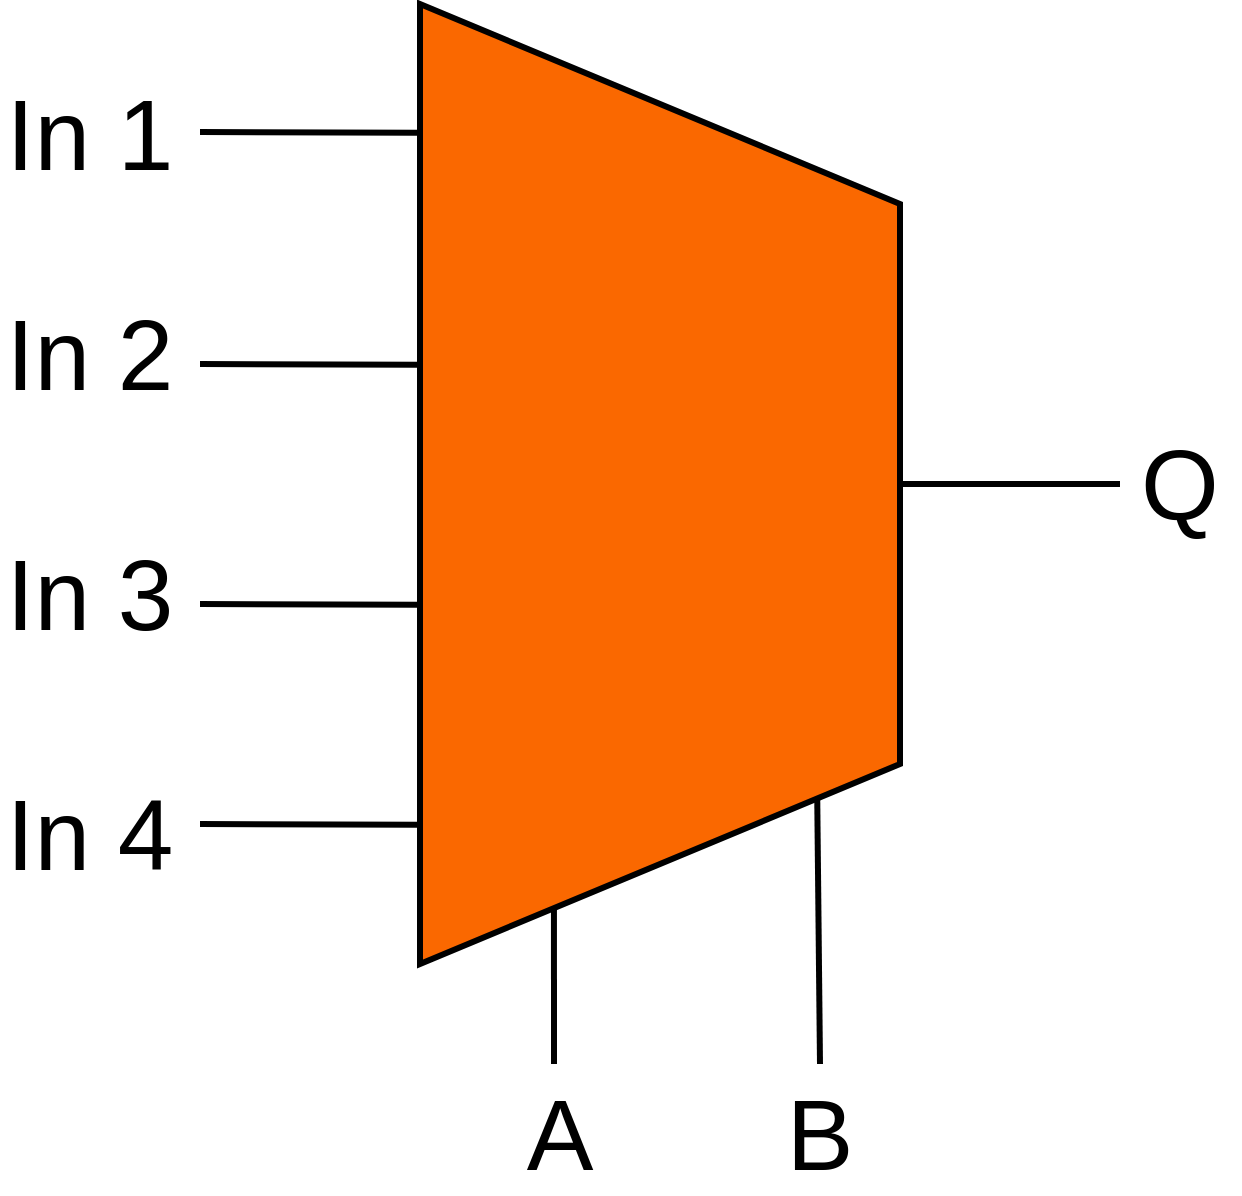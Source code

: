 <mxfile version="20.2.3" type="device"><diagram id="OM5gfYyQctFL0PfUlYot" name="Page-1"><mxGraphModel dx="1354" dy="1490" grid="1" gridSize="10" guides="1" tooltips="1" connect="1" arrows="1" fold="1" page="1" pageScale="1" pageWidth="850" pageHeight="1100" math="0" shadow="0"><root><mxCell id="0"/><mxCell id="1" parent="0"/><mxCell id="Dr5Hx3zho81nRIPRIn6s-1" style="edgeStyle=orthogonalEdgeStyle;rounded=0;jumpStyle=arc;jumpSize=25;orthogonalLoop=1;jettySize=auto;html=1;exitX=0.5;exitY=0;exitDx=0;exitDy=0;fontSize=50;endArrow=none;endFill=0;strokeWidth=3;" edge="1" parent="1" source="Dr5Hx3zho81nRIPRIn6s-2"><mxGeometry relative="1" as="geometry"><mxPoint x="1525" y="440" as="targetPoint"/></mxGeometry></mxCell><mxCell id="Dr5Hx3zho81nRIPRIn6s-2" value="" style="shape=trapezoid;perimeter=trapezoidPerimeter;whiteSpace=wrap;html=1;fixedSize=1;fontSize=50;strokeWidth=3;fillColor=#fa6800;aspect=fixed;rotation=90;size=100;strokeColor=#000000;fontColor=#000000;" vertex="1" parent="1"><mxGeometry x="1055" y="320" width="480" height="240" as="geometry"/></mxCell><mxCell id="Dr5Hx3zho81nRIPRIn6s-3" value="" style="endArrow=none;html=1;rounded=0;fontSize=50;strokeWidth=3;jumpStyle=arc;jumpSize=25;entryX=0.134;entryY=1.006;entryDx=0;entryDy=0;entryPerimeter=0;" edge="1" parent="1" target="Dr5Hx3zho81nRIPRIn6s-2"><mxGeometry width="50" height="50" relative="1" as="geometry"><mxPoint x="1065" y="264.0" as="sourcePoint"/><mxPoint x="1285" y="390" as="targetPoint"/></mxGeometry></mxCell><mxCell id="Dr5Hx3zho81nRIPRIn6s-4" value="" style="endArrow=none;html=1;rounded=0;fontSize=50;strokeWidth=3;jumpStyle=arc;jumpSize=25;entryX=0.134;entryY=1.006;entryDx=0;entryDy=0;entryPerimeter=0;" edge="1" parent="1"><mxGeometry width="50" height="50" relative="1" as="geometry"><mxPoint x="1065" y="380" as="sourcePoint"/><mxPoint x="1173.56" y="380.32" as="targetPoint"/></mxGeometry></mxCell><mxCell id="Dr5Hx3zho81nRIPRIn6s-5" value="" style="endArrow=none;html=1;rounded=0;fontSize=50;strokeWidth=3;jumpStyle=arc;jumpSize=25;entryX=0.134;entryY=1.006;entryDx=0;entryDy=0;entryPerimeter=0;" edge="1" parent="1"><mxGeometry width="50" height="50" relative="1" as="geometry"><mxPoint x="1065" y="610" as="sourcePoint"/><mxPoint x="1173.56" y="610.32" as="targetPoint"/></mxGeometry></mxCell><mxCell id="Dr5Hx3zho81nRIPRIn6s-6" value="" style="endArrow=none;html=1;rounded=0;fontSize=50;strokeWidth=3;jumpStyle=arc;jumpSize=25;entryX=0.134;entryY=1.006;entryDx=0;entryDy=0;entryPerimeter=0;" edge="1" parent="1"><mxGeometry width="50" height="50" relative="1" as="geometry"><mxPoint x="1065" y="500" as="sourcePoint"/><mxPoint x="1173.56" y="500.32" as="targetPoint"/></mxGeometry></mxCell><mxCell id="Dr5Hx3zho81nRIPRIn6s-7" value="" style="endArrow=none;html=1;rounded=0;fontSize=50;strokeWidth=3;jumpStyle=arc;jumpSize=25;entryX=1;entryY=0.75;entryDx=0;entryDy=0;" edge="1" parent="1" target="Dr5Hx3zho81nRIPRIn6s-2"><mxGeometry width="50" height="50" relative="1" as="geometry"><mxPoint x="1242" y="730" as="sourcePoint"/><mxPoint x="1183.56" y="274.32" as="targetPoint"/></mxGeometry></mxCell><mxCell id="Dr5Hx3zho81nRIPRIn6s-8" value="" style="endArrow=none;html=1;rounded=0;fontSize=50;strokeWidth=3;jumpStyle=arc;jumpSize=25;entryX=1;entryY=0;entryDx=0;entryDy=0;" edge="1" parent="1" target="Dr5Hx3zho81nRIPRIn6s-2"><mxGeometry width="50" height="50" relative="1" as="geometry"><mxPoint x="1375" y="730" as="sourcePoint"/><mxPoint x="1345" y="600" as="targetPoint"/></mxGeometry></mxCell><mxCell id="Dr5Hx3zho81nRIPRIn6s-9" value="&lt;font style=&quot;font-size: 50px;&quot;&gt;A&lt;/font&gt;" style="text;html=1;strokeColor=none;fillColor=none;align=center;verticalAlign=middle;whiteSpace=wrap;rounded=0;" vertex="1" parent="1"><mxGeometry x="1215" y="750" width="60" height="30" as="geometry"/></mxCell><mxCell id="Dr5Hx3zho81nRIPRIn6s-10" value="&lt;font style=&quot;font-size: 50px;&quot;&gt;B&lt;/font&gt;" style="text;html=1;strokeColor=none;fillColor=none;align=center;verticalAlign=middle;whiteSpace=wrap;rounded=0;" vertex="1" parent="1"><mxGeometry x="1345" y="750" width="60" height="30" as="geometry"/></mxCell><mxCell id="Dr5Hx3zho81nRIPRIn6s-11" value="&lt;font style=&quot;font-size: 50px;&quot;&gt;In 1&lt;/font&gt;" style="text;html=1;strokeColor=none;fillColor=none;align=center;verticalAlign=middle;whiteSpace=wrap;rounded=0;" vertex="1" parent="1"><mxGeometry x="965" y="250" width="90" height="30" as="geometry"/></mxCell><mxCell id="Dr5Hx3zho81nRIPRIn6s-12" value="&lt;font style=&quot;font-size: 50px;&quot;&gt;In 2&lt;/font&gt;" style="text;html=1;strokeColor=none;fillColor=none;align=center;verticalAlign=middle;whiteSpace=wrap;rounded=0;" vertex="1" parent="1"><mxGeometry x="965" y="360" width="90" height="30" as="geometry"/></mxCell><mxCell id="Dr5Hx3zho81nRIPRIn6s-13" value="&lt;font style=&quot;font-size: 50px;&quot;&gt;In 3&lt;/font&gt;" style="text;html=1;strokeColor=none;fillColor=none;align=center;verticalAlign=middle;whiteSpace=wrap;rounded=0;" vertex="1" parent="1"><mxGeometry x="965" y="480" width="90" height="30" as="geometry"/></mxCell><mxCell id="Dr5Hx3zho81nRIPRIn6s-14" value="&lt;font style=&quot;font-size: 50px;&quot;&gt;In 4&lt;/font&gt;" style="text;html=1;strokeColor=none;fillColor=none;align=center;verticalAlign=middle;whiteSpace=wrap;rounded=0;" vertex="1" parent="1"><mxGeometry x="965" y="600" width="90" height="30" as="geometry"/></mxCell><mxCell id="Dr5Hx3zho81nRIPRIn6s-15" value="&lt;font style=&quot;font-size: 50px;&quot;&gt;Q&lt;/font&gt;" style="text;html=1;strokeColor=none;fillColor=none;align=center;verticalAlign=middle;whiteSpace=wrap;rounded=0;" vertex="1" parent="1"><mxGeometry x="1525" y="425" width="60" height="30" as="geometry"/></mxCell></root></mxGraphModel></diagram></mxfile>